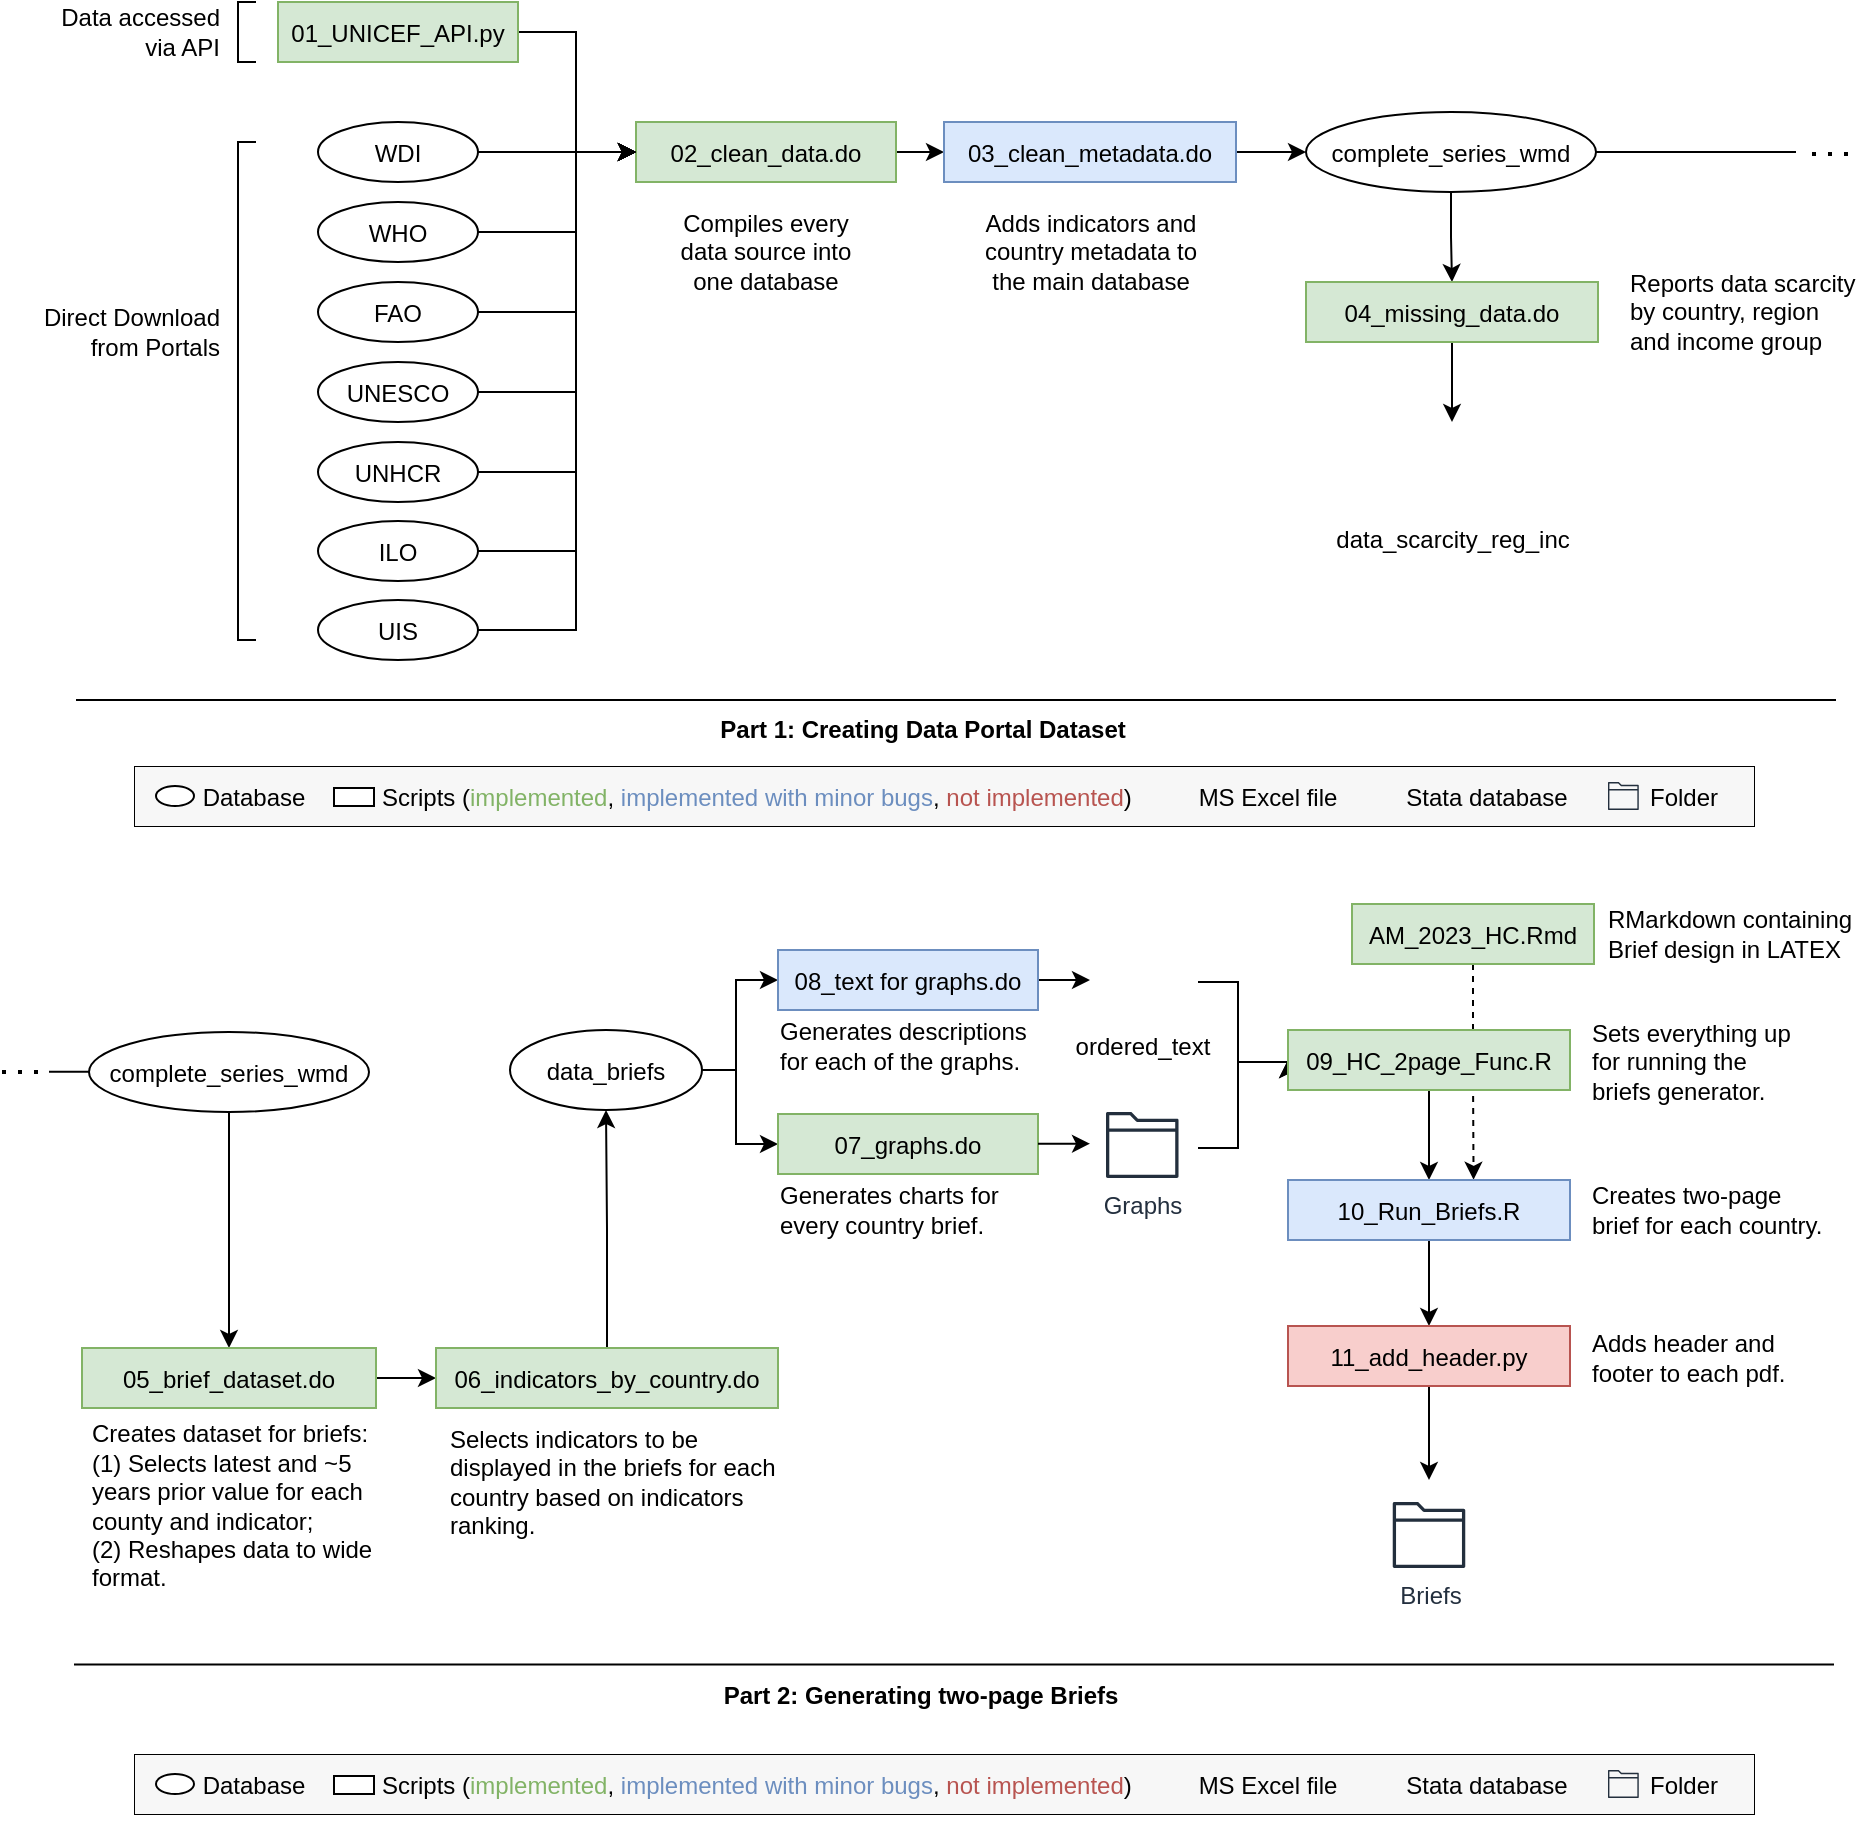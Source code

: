 <mxfile version="21.5.0" type="device">
  <diagram name="Página-1" id="nF6iOulG578xqtXxONi5">
    <mxGraphModel dx="2226" dy="745" grid="1" gridSize="10" guides="1" tooltips="1" connect="1" arrows="1" fold="1" page="1" pageScale="1" pageWidth="827" pageHeight="1169" math="0" shadow="0">
      <root>
        <mxCell id="0" />
        <mxCell id="1" parent="0" />
        <mxCell id="fUDfj7uWCVOUMnSfH1Hj-198" style="edgeStyle=orthogonalEdgeStyle;rounded=0;orthogonalLoop=1;jettySize=auto;html=1;entryX=0.658;entryY=-0.004;entryDx=0;entryDy=0;dashed=1;entryPerimeter=0;" parent="1" source="fUDfj7uWCVOUMnSfH1Hj-196" target="fUDfj7uWCVOUMnSfH1Hj-132" edge="1">
          <mxGeometry relative="1" as="geometry" />
        </mxCell>
        <mxCell id="fUDfj7uWCVOUMnSfH1Hj-30" style="edgeStyle=orthogonalEdgeStyle;rounded=0;orthogonalLoop=1;jettySize=auto;html=1;entryX=0;entryY=0.5;entryDx=0;entryDy=0;" parent="1" source="fUDfj7uWCVOUMnSfH1Hj-2" target="fUDfj7uWCVOUMnSfH1Hj-4" edge="1">
          <mxGeometry relative="1" as="geometry" />
        </mxCell>
        <mxCell id="fUDfj7uWCVOUMnSfH1Hj-2" value="WDI" style="ellipse;" parent="1" vertex="1">
          <mxGeometry x="101" y="341" width="80" height="30" as="geometry" />
        </mxCell>
        <mxCell id="fUDfj7uWCVOUMnSfH1Hj-35" value="" style="edgeStyle=orthogonalEdgeStyle;rounded=0;orthogonalLoop=1;jettySize=auto;html=1;" parent="1" source="fUDfj7uWCVOUMnSfH1Hj-4" edge="1">
          <mxGeometry relative="1" as="geometry">
            <mxPoint x="414" y="356.0" as="targetPoint" />
          </mxGeometry>
        </mxCell>
        <mxCell id="fUDfj7uWCVOUMnSfH1Hj-4" value="02_clean_data.do" style="fillColor=#d5e8d4;strokeColor=#82b366;" parent="1" vertex="1">
          <mxGeometry x="260" y="341" width="130" height="30" as="geometry" />
        </mxCell>
        <mxCell id="fUDfj7uWCVOUMnSfH1Hj-9" value="" style="curved=1;noEdgeStyle=1;orthogonal=1;" parent="1" edge="1">
          <mxGeometry relative="1" as="geometry">
            <mxPoint x="540" y="385.0" as="sourcePoint" />
            <Array as="points">
              <mxPoint x="552" y="385" />
              <mxPoint x="628" y="385" />
            </Array>
          </mxGeometry>
        </mxCell>
        <mxCell id="fUDfj7uWCVOUMnSfH1Hj-11" value="" style="curved=1;noEdgeStyle=1;orthogonal=1;" parent="1" edge="1">
          <mxGeometry relative="1" as="geometry">
            <mxPoint x="720" y="385.0" as="sourcePoint" />
            <Array as="points">
              <mxPoint x="732" y="385" />
              <mxPoint x="808" y="385" />
            </Array>
          </mxGeometry>
        </mxCell>
        <mxCell id="fUDfj7uWCVOUMnSfH1Hj-19" style="edgeStyle=orthogonalEdgeStyle;rounded=0;orthogonalLoop=1;jettySize=auto;html=1;entryX=0;entryY=0.5;entryDx=0;entryDy=0;" parent="1" source="fUDfj7uWCVOUMnSfH1Hj-12" target="fUDfj7uWCVOUMnSfH1Hj-4" edge="1">
          <mxGeometry relative="1" as="geometry">
            <Array as="points">
              <mxPoint x="230" y="296" />
              <mxPoint x="230" y="356" />
            </Array>
          </mxGeometry>
        </mxCell>
        <mxCell id="fUDfj7uWCVOUMnSfH1Hj-12" value="01_UNICEF_API.py" style="fillColor=#d5e8d4;strokeColor=#82b366;" parent="1" vertex="1">
          <mxGeometry x="81" y="281" width="120" height="30" as="geometry" />
        </mxCell>
        <mxCell id="fUDfj7uWCVOUMnSfH1Hj-20" style="edgeStyle=orthogonalEdgeStyle;rounded=0;orthogonalLoop=1;jettySize=auto;html=1;entryX=0;entryY=0.5;entryDx=0;entryDy=0;" parent="1" source="fUDfj7uWCVOUMnSfH1Hj-13" target="fUDfj7uWCVOUMnSfH1Hj-4" edge="1">
          <mxGeometry relative="1" as="geometry">
            <Array as="points">
              <mxPoint x="230" y="396" />
              <mxPoint x="230" y="356" />
            </Array>
          </mxGeometry>
        </mxCell>
        <mxCell id="fUDfj7uWCVOUMnSfH1Hj-13" value="WHO" style="ellipse;" parent="1" vertex="1">
          <mxGeometry x="101" y="381" width="80" height="30" as="geometry" />
        </mxCell>
        <mxCell id="fUDfj7uWCVOUMnSfH1Hj-21" style="edgeStyle=orthogonalEdgeStyle;rounded=0;orthogonalLoop=1;jettySize=auto;html=1;entryX=0;entryY=0.5;entryDx=0;entryDy=0;" parent="1" source="fUDfj7uWCVOUMnSfH1Hj-14" target="fUDfj7uWCVOUMnSfH1Hj-4" edge="1">
          <mxGeometry relative="1" as="geometry">
            <Array as="points">
              <mxPoint x="230" y="436" />
              <mxPoint x="230" y="356" />
            </Array>
          </mxGeometry>
        </mxCell>
        <mxCell id="fUDfj7uWCVOUMnSfH1Hj-14" value="FAO" style="ellipse;" parent="1" vertex="1">
          <mxGeometry x="101" y="421" width="80" height="30" as="geometry" />
        </mxCell>
        <mxCell id="fUDfj7uWCVOUMnSfH1Hj-22" style="edgeStyle=orthogonalEdgeStyle;rounded=0;orthogonalLoop=1;jettySize=auto;html=1;entryX=0;entryY=0.5;entryDx=0;entryDy=0;" parent="1" source="fUDfj7uWCVOUMnSfH1Hj-15" target="fUDfj7uWCVOUMnSfH1Hj-4" edge="1">
          <mxGeometry relative="1" as="geometry">
            <Array as="points">
              <mxPoint x="230" y="476" />
              <mxPoint x="230" y="356" />
            </Array>
          </mxGeometry>
        </mxCell>
        <mxCell id="fUDfj7uWCVOUMnSfH1Hj-15" value="UNESCO" style="ellipse;" parent="1" vertex="1">
          <mxGeometry x="101" y="461" width="80" height="30" as="geometry" />
        </mxCell>
        <mxCell id="fUDfj7uWCVOUMnSfH1Hj-24" style="edgeStyle=orthogonalEdgeStyle;rounded=0;orthogonalLoop=1;jettySize=auto;html=1;entryX=0;entryY=0.5;entryDx=0;entryDy=0;" parent="1" source="fUDfj7uWCVOUMnSfH1Hj-17" target="fUDfj7uWCVOUMnSfH1Hj-4" edge="1">
          <mxGeometry relative="1" as="geometry">
            <Array as="points">
              <mxPoint x="230" y="516" />
              <mxPoint x="230" y="356" />
            </Array>
          </mxGeometry>
        </mxCell>
        <mxCell id="fUDfj7uWCVOUMnSfH1Hj-17" value="UNHCR" style="ellipse;" parent="1" vertex="1">
          <mxGeometry x="101" y="501" width="80" height="30" as="geometry" />
        </mxCell>
        <mxCell id="fUDfj7uWCVOUMnSfH1Hj-23" style="edgeStyle=orthogonalEdgeStyle;rounded=0;orthogonalLoop=1;jettySize=auto;html=1;entryX=0;entryY=0.5;entryDx=0;entryDy=0;" parent="1" source="fUDfj7uWCVOUMnSfH1Hj-18" target="fUDfj7uWCVOUMnSfH1Hj-4" edge="1">
          <mxGeometry relative="1" as="geometry">
            <Array as="points">
              <mxPoint x="230" y="556" />
              <mxPoint x="230" y="356" />
            </Array>
          </mxGeometry>
        </mxCell>
        <mxCell id="fUDfj7uWCVOUMnSfH1Hj-18" value="ILO" style="ellipse;" parent="1" vertex="1">
          <mxGeometry x="101" y="540.5" width="80" height="30" as="geometry" />
        </mxCell>
        <mxCell id="fUDfj7uWCVOUMnSfH1Hj-25" style="edgeStyle=orthogonalEdgeStyle;rounded=0;orthogonalLoop=1;jettySize=auto;html=1;exitX=0.5;exitY=1;exitDx=0;exitDy=0;" parent="1" source="fUDfj7uWCVOUMnSfH1Hj-12" target="fUDfj7uWCVOUMnSfH1Hj-12" edge="1">
          <mxGeometry relative="1" as="geometry" />
        </mxCell>
        <mxCell id="fUDfj7uWCVOUMnSfH1Hj-26" value="" style="strokeWidth=1;html=1;shape=mxgraph.flowchart.annotation_1;align=left;pointerEvents=1;" parent="1" vertex="1">
          <mxGeometry x="61" y="351" width="9" height="249" as="geometry" />
        </mxCell>
        <mxCell id="fUDfj7uWCVOUMnSfH1Hj-27" value="" style="strokeWidth=1;html=1;shape=mxgraph.flowchart.annotation_1;align=left;pointerEvents=1;" parent="1" vertex="1">
          <mxGeometry x="61" y="281" width="9" height="30" as="geometry" />
        </mxCell>
        <mxCell id="fUDfj7uWCVOUMnSfH1Hj-28" value="Data accessed via API" style="text;html=1;strokeColor=none;fillColor=none;align=right;verticalAlign=middle;whiteSpace=wrap;rounded=0;" parent="1" vertex="1">
          <mxGeometry x="-40" y="281" width="94" height="30" as="geometry" />
        </mxCell>
        <mxCell id="fUDfj7uWCVOUMnSfH1Hj-29" value="Direct Download from Portals" style="text;html=1;strokeColor=none;fillColor=none;align=right;verticalAlign=middle;whiteSpace=wrap;rounded=0;" parent="1" vertex="1">
          <mxGeometry x="-46" y="431" width="100" height="30" as="geometry" />
        </mxCell>
        <mxCell id="fUDfj7uWCVOUMnSfH1Hj-31" value="Compiles every data source into one database" style="text;html=1;strokeColor=none;fillColor=none;align=center;verticalAlign=middle;whiteSpace=wrap;rounded=0;" parent="1" vertex="1">
          <mxGeometry x="275" y="391" width="100" height="30" as="geometry" />
        </mxCell>
        <mxCell id="fUDfj7uWCVOUMnSfH1Hj-39" value="" style="edgeStyle=orthogonalEdgeStyle;rounded=0;orthogonalLoop=1;jettySize=auto;html=1;" parent="1" source="fUDfj7uWCVOUMnSfH1Hj-36" target="fUDfj7uWCVOUMnSfH1Hj-38" edge="1">
          <mxGeometry relative="1" as="geometry" />
        </mxCell>
        <mxCell id="fUDfj7uWCVOUMnSfH1Hj-36" value="03_clean_metadata.do" style="fillColor=#dae8fc;strokeColor=#6C8EBF;" parent="1" vertex="1">
          <mxGeometry x="414" y="341" width="146" height="30" as="geometry" />
        </mxCell>
        <mxCell id="fUDfj7uWCVOUMnSfH1Hj-37" value="Adds indicators and country metadata to the main database" style="text;html=1;strokeColor=none;fillColor=none;align=center;verticalAlign=middle;whiteSpace=wrap;rounded=0;" parent="1" vertex="1">
          <mxGeometry x="430.5" y="391" width="113" height="30" as="geometry" />
        </mxCell>
        <mxCell id="fUDfj7uWCVOUMnSfH1Hj-51" value="" style="edgeStyle=orthogonalEdgeStyle;rounded=0;orthogonalLoop=1;jettySize=auto;html=1;" parent="1" source="fUDfj7uWCVOUMnSfH1Hj-38" target="fUDfj7uWCVOUMnSfH1Hj-41" edge="1">
          <mxGeometry relative="1" as="geometry" />
        </mxCell>
        <mxCell id="fUDfj7uWCVOUMnSfH1Hj-38" value="complete_series_wmd" style="ellipse;" parent="1" vertex="1">
          <mxGeometry x="595" y="336" width="145" height="40" as="geometry" />
        </mxCell>
        <mxCell id="fUDfj7uWCVOUMnSfH1Hj-40" value="" style="endArrow=none;html=1;rounded=0;" parent="1" edge="1">
          <mxGeometry width="50" height="50" relative="1" as="geometry">
            <mxPoint x="-20" y="630" as="sourcePoint" />
            <mxPoint x="860" y="630" as="targetPoint" />
          </mxGeometry>
        </mxCell>
        <mxCell id="fUDfj7uWCVOUMnSfH1Hj-52" style="edgeStyle=orthogonalEdgeStyle;rounded=0;orthogonalLoop=1;jettySize=auto;html=1;" parent="1" source="fUDfj7uWCVOUMnSfH1Hj-41" edge="1">
          <mxGeometry relative="1" as="geometry">
            <mxPoint x="668" y="491" as="targetPoint" />
          </mxGeometry>
        </mxCell>
        <mxCell id="fUDfj7uWCVOUMnSfH1Hj-41" value="04_missing_data.do" style="fillColor=#d5e8d4;strokeColor=#82b366;" parent="1" vertex="1">
          <mxGeometry x="595" y="421" width="146" height="30" as="geometry" />
        </mxCell>
        <mxCell id="fUDfj7uWCVOUMnSfH1Hj-44" value="Reports data scarcity by country, region and income group" style="text;html=1;strokeColor=none;fillColor=none;align=left;verticalAlign=middle;whiteSpace=wrap;rounded=0;" parent="1" vertex="1">
          <mxGeometry x="755" y="421" width="115" height="30" as="geometry" />
        </mxCell>
        <mxCell id="fUDfj7uWCVOUMnSfH1Hj-45" value="data_scarcity_reg_inc" style="shape=image;html=1;verticalAlign=top;verticalLabelPosition=bottom;labelBackgroundColor=#ffffff;imageAspect=0;aspect=fixed;image=https://cdn3.iconfinder.com/data/icons/document-icons-2/30/647702-excel-128.png" parent="1" vertex="1">
          <mxGeometry x="648" y="496" width="40" height="40" as="geometry" />
        </mxCell>
        <mxCell id="fUDfj7uWCVOUMnSfH1Hj-49" value="&lt;b&gt;Part 1: Creating Data Portal Dataset&lt;/b&gt;" style="text;html=1;align=center;verticalAlign=middle;resizable=0;points=[];autosize=1;strokeColor=none;fillColor=none;" parent="1" vertex="1">
          <mxGeometry x="288" y="630" width="230" height="30" as="geometry" />
        </mxCell>
        <mxCell id="fUDfj7uWCVOUMnSfH1Hj-54" value="" style="endArrow=none;html=1;rounded=0;exitX=1;exitY=0.5;exitDx=0;exitDy=0;" parent="1" source="fUDfj7uWCVOUMnSfH1Hj-38" edge="1">
          <mxGeometry width="50" height="50" relative="1" as="geometry">
            <mxPoint x="790" y="361" as="sourcePoint" />
            <mxPoint x="840" y="356" as="targetPoint" />
          </mxGeometry>
        </mxCell>
        <mxCell id="fUDfj7uWCVOUMnSfH1Hj-55" value="" style="endArrow=none;dashed=1;html=1;dashPattern=1 3;strokeWidth=2;rounded=0;" parent="1" edge="1">
          <mxGeometry width="50" height="50" relative="1" as="geometry">
            <mxPoint x="848" y="357" as="sourcePoint" />
            <mxPoint x="868" y="357" as="targetPoint" />
          </mxGeometry>
        </mxCell>
        <mxCell id="fUDfj7uWCVOUMnSfH1Hj-94" value="" style="edgeStyle=orthogonalEdgeStyle;rounded=0;orthogonalLoop=1;jettySize=auto;html=1;" parent="1" source="fUDfj7uWCVOUMnSfH1Hj-80" target="fUDfj7uWCVOUMnSfH1Hj-93" edge="1">
          <mxGeometry relative="1" as="geometry" />
        </mxCell>
        <mxCell id="fUDfj7uWCVOUMnSfH1Hj-80" value="complete_series_wmd" style="ellipse;" parent="1" vertex="1">
          <mxGeometry x="-13.5" y="796" width="140" height="40" as="geometry" />
        </mxCell>
        <mxCell id="fUDfj7uWCVOUMnSfH1Hj-85" value="&lt;b&gt;Part 2: Generating two-page Briefs&lt;/b&gt;" style="text;html=1;align=center;verticalAlign=middle;resizable=0;points=[];autosize=1;strokeColor=none;fillColor=none;" parent="1" vertex="1">
          <mxGeometry x="292" y="1113" width="220" height="30" as="geometry" />
        </mxCell>
        <mxCell id="fUDfj7uWCVOUMnSfH1Hj-89" value="" style="endArrow=none;html=1;rounded=0;" parent="1" edge="1">
          <mxGeometry width="50" height="50" relative="1" as="geometry">
            <mxPoint x="-21" y="1112.31" as="sourcePoint" />
            <mxPoint x="859" y="1112.31" as="targetPoint" />
          </mxGeometry>
        </mxCell>
        <mxCell id="fUDfj7uWCVOUMnSfH1Hj-90" value="" style="endArrow=none;html=1;rounded=0;entryX=0;entryY=0.5;entryDx=0;entryDy=0;" parent="1" edge="1">
          <mxGeometry width="50" height="50" relative="1" as="geometry">
            <mxPoint x="-33.5" y="815.93" as="sourcePoint" />
            <mxPoint x="-13.5" y="815.93" as="targetPoint" />
          </mxGeometry>
        </mxCell>
        <mxCell id="fUDfj7uWCVOUMnSfH1Hj-92" value="" style="endArrow=none;dashed=1;html=1;dashPattern=1 3;strokeWidth=2;rounded=0;" parent="1" edge="1">
          <mxGeometry width="50" height="50" relative="1" as="geometry">
            <mxPoint x="-57" y="816" as="sourcePoint" />
            <mxPoint x="-37" y="816" as="targetPoint" />
          </mxGeometry>
        </mxCell>
        <mxCell id="fUDfj7uWCVOUMnSfH1Hj-100" value="" style="edgeStyle=orthogonalEdgeStyle;rounded=0;orthogonalLoop=1;jettySize=auto;html=1;" parent="1" source="fUDfj7uWCVOUMnSfH1Hj-93" target="fUDfj7uWCVOUMnSfH1Hj-99" edge="1">
          <mxGeometry relative="1" as="geometry" />
        </mxCell>
        <mxCell id="fUDfj7uWCVOUMnSfH1Hj-93" value="05_brief_dataset.do" style="fillColor=#d5e8d4;strokeColor=#82b366;" parent="1" vertex="1">
          <mxGeometry x="-17" y="954" width="147" height="30" as="geometry" />
        </mxCell>
        <mxCell id="fUDfj7uWCVOUMnSfH1Hj-95" value="&lt;div style=&quot;text-align: left;&quot;&gt;&lt;span style=&quot;background-color: initial;&quot;&gt;Creates dataset for briefs:&lt;/span&gt;&lt;/div&gt;&lt;div style=&quot;text-align: left;&quot;&gt;&lt;span style=&quot;background-color: initial;&quot;&gt;(1) Selects latest and ~5 years prior value for each county and indicator;&lt;/span&gt;&lt;/div&gt;&lt;div style=&quot;text-align: left;&quot;&gt;(2) Reshapes data to wide format.&lt;/div&gt;" style="text;html=1;strokeColor=none;fillColor=none;align=center;verticalAlign=middle;whiteSpace=wrap;rounded=0;" parent="1" vertex="1">
          <mxGeometry x="-13" y="1018" width="143" height="30" as="geometry" />
        </mxCell>
        <mxCell id="fUDfj7uWCVOUMnSfH1Hj-106" value="" style="edgeStyle=orthogonalEdgeStyle;rounded=0;orthogonalLoop=1;jettySize=auto;html=1;" parent="1" source="fUDfj7uWCVOUMnSfH1Hj-99" target="fUDfj7uWCVOUMnSfH1Hj-105" edge="1">
          <mxGeometry relative="1" as="geometry" />
        </mxCell>
        <mxCell id="fUDfj7uWCVOUMnSfH1Hj-99" value="06_indicators_by_country.do" style="fillColor=#d5e8d4;strokeColor=#82b366;" parent="1" vertex="1">
          <mxGeometry x="160" y="954" width="171" height="30" as="geometry" />
        </mxCell>
        <mxCell id="fUDfj7uWCVOUMnSfH1Hj-101" value="&lt;div style=&quot;text-align: left;&quot;&gt;&lt;span style=&quot;background-color: initial;&quot;&gt;Selects indicators to be displayed in the briefs for each country based on indicators ranking.&lt;/span&gt;&lt;/div&gt;" style="text;html=1;strokeColor=none;fillColor=none;align=center;verticalAlign=middle;whiteSpace=wrap;rounded=0;" parent="1" vertex="1">
          <mxGeometry x="165.75" y="1006" width="165.25" height="30" as="geometry" />
        </mxCell>
        <mxCell id="fUDfj7uWCVOUMnSfH1Hj-113" style="edgeStyle=orthogonalEdgeStyle;rounded=0;orthogonalLoop=1;jettySize=auto;html=1;entryX=0;entryY=0.5;entryDx=0;entryDy=0;" parent="1" source="fUDfj7uWCVOUMnSfH1Hj-105" target="fUDfj7uWCVOUMnSfH1Hj-111" edge="1">
          <mxGeometry relative="1" as="geometry">
            <Array as="points">
              <mxPoint x="310" y="815" />
              <mxPoint x="310" y="770" />
            </Array>
          </mxGeometry>
        </mxCell>
        <mxCell id="fUDfj7uWCVOUMnSfH1Hj-114" style="edgeStyle=orthogonalEdgeStyle;rounded=0;orthogonalLoop=1;jettySize=auto;html=1;entryX=0;entryY=0.5;entryDx=0;entryDy=0;" parent="1" source="fUDfj7uWCVOUMnSfH1Hj-105" target="fUDfj7uWCVOUMnSfH1Hj-102" edge="1">
          <mxGeometry relative="1" as="geometry">
            <Array as="points">
              <mxPoint x="310" y="815" />
              <mxPoint x="310" y="852" />
            </Array>
          </mxGeometry>
        </mxCell>
        <mxCell id="fUDfj7uWCVOUMnSfH1Hj-105" value="data_briefs" style="ellipse;" parent="1" vertex="1">
          <mxGeometry x="197" y="795" width="96" height="40" as="geometry" />
        </mxCell>
        <mxCell id="fUDfj7uWCVOUMnSfH1Hj-109" value="" style="group" parent="1" vertex="1" connectable="0">
          <mxGeometry x="331" y="837" width="262" height="240" as="geometry" />
        </mxCell>
        <mxCell id="fUDfj7uWCVOUMnSfH1Hj-102" value="07_graphs.do" style="fillColor=#d5e8d4;strokeColor=#82b366;" parent="fUDfj7uWCVOUMnSfH1Hj-109" vertex="1">
          <mxGeometry width="130" height="30" as="geometry" />
        </mxCell>
        <mxCell id="fUDfj7uWCVOUMnSfH1Hj-104" value="&lt;div style=&quot;text-align: left;&quot;&gt;&lt;span style=&quot;background-color: initial;&quot;&gt;Generates charts for every country brief.&lt;/span&gt;&lt;/div&gt;" style="text;html=1;strokeColor=none;fillColor=none;align=center;verticalAlign=middle;whiteSpace=wrap;rounded=0;" parent="fUDfj7uWCVOUMnSfH1Hj-109" vertex="1">
          <mxGeometry y="33" width="120" height="30" as="geometry" />
        </mxCell>
        <mxCell id="fUDfj7uWCVOUMnSfH1Hj-127" style="edgeStyle=orthogonalEdgeStyle;rounded=0;orthogonalLoop=1;jettySize=auto;html=1;" parent="fUDfj7uWCVOUMnSfH1Hj-109" edge="1">
          <mxGeometry relative="1" as="geometry">
            <mxPoint x="156" y="14.86" as="targetPoint" />
            <mxPoint x="130" y="14.86" as="sourcePoint" />
            <Array as="points">
              <mxPoint x="150" y="14.86" />
            </Array>
          </mxGeometry>
        </mxCell>
        <mxCell id="fUDfj7uWCVOUMnSfH1Hj-110" value="" style="group" parent="1" vertex="1" connectable="0">
          <mxGeometry x="331" y="755" width="130" height="63" as="geometry" />
        </mxCell>
        <mxCell id="fUDfj7uWCVOUMnSfH1Hj-120" style="edgeStyle=orthogonalEdgeStyle;rounded=0;orthogonalLoop=1;jettySize=auto;html=1;" parent="fUDfj7uWCVOUMnSfH1Hj-110" source="fUDfj7uWCVOUMnSfH1Hj-111" edge="1">
          <mxGeometry relative="1" as="geometry">
            <mxPoint x="156" y="15" as="targetPoint" />
            <Array as="points">
              <mxPoint x="150" y="15" />
            </Array>
          </mxGeometry>
        </mxCell>
        <mxCell id="fUDfj7uWCVOUMnSfH1Hj-111" value="08_text for graphs.do" style="fillColor=#dae8fc;strokeColor=#6c8ebf;" parent="fUDfj7uWCVOUMnSfH1Hj-110" vertex="1">
          <mxGeometry width="130" height="30" as="geometry" />
        </mxCell>
        <mxCell id="fUDfj7uWCVOUMnSfH1Hj-112" value="&lt;div style=&quot;text-align: left;&quot;&gt;&lt;span style=&quot;background-color: initial;&quot;&gt;Generates descriptions for each of the graphs.&lt;/span&gt;&lt;/div&gt;" style="text;html=1;strokeColor=none;fillColor=none;align=center;verticalAlign=middle;whiteSpace=wrap;rounded=0;" parent="fUDfj7uWCVOUMnSfH1Hj-110" vertex="1">
          <mxGeometry y="33" width="130" height="30" as="geometry" />
        </mxCell>
        <mxCell id="fUDfj7uWCVOUMnSfH1Hj-131" style="edgeStyle=orthogonalEdgeStyle;rounded=0;orthogonalLoop=1;jettySize=auto;html=1;entryX=0;entryY=0.5;entryDx=0;entryDy=0;" parent="1" target="fUDfj7uWCVOUMnSfH1Hj-129" edge="1">
          <mxGeometry relative="1" as="geometry">
            <mxPoint x="541" y="854" as="sourcePoint" />
            <Array as="points">
              <mxPoint x="561" y="854" />
              <mxPoint x="561" y="811" />
            </Array>
          </mxGeometry>
        </mxCell>
        <mxCell id="fUDfj7uWCVOUMnSfH1Hj-121" value="Graphs" style="sketch=0;outlineConnect=0;fontColor=#232F3E;gradientColor=none;fillColor=#232F3D;strokeColor=none;dashed=0;verticalLabelPosition=bottom;verticalAlign=top;align=center;html=1;fontSize=12;fontStyle=0;aspect=fixed;pointerEvents=1;shape=mxgraph.aws4.folder;" parent="1" vertex="1">
          <mxGeometry x="495" y="836" width="36.26" height="33" as="geometry" />
        </mxCell>
        <mxCell id="fUDfj7uWCVOUMnSfH1Hj-130" style="edgeStyle=orthogonalEdgeStyle;rounded=0;orthogonalLoop=1;jettySize=auto;html=1;entryX=0;entryY=0.5;entryDx=0;entryDy=0;" parent="1" target="fUDfj7uWCVOUMnSfH1Hj-129" edge="1">
          <mxGeometry relative="1" as="geometry">
            <mxPoint x="541" y="771" as="sourcePoint" />
            <Array as="points">
              <mxPoint x="561" y="771" />
              <mxPoint x="561" y="811" />
            </Array>
          </mxGeometry>
        </mxCell>
        <mxCell id="fUDfj7uWCVOUMnSfH1Hj-122" value="ordered_text" style="shape=image;verticalLabelPosition=bottom;labelBackgroundColor=default;verticalAlign=top;aspect=fixed;imageAspect=0;image=https://cdn.icon-icons.com/icons2/2107/PNG/512/file_type_stata_icon_130148.png;" parent="1" vertex="1">
          <mxGeometry x="494" y="750.5" width="39" height="39" as="geometry" />
        </mxCell>
        <mxCell id="fUDfj7uWCVOUMnSfH1Hj-133" value="" style="edgeStyle=orthogonalEdgeStyle;rounded=0;orthogonalLoop=1;jettySize=auto;html=1;" parent="1" source="fUDfj7uWCVOUMnSfH1Hj-129" target="fUDfj7uWCVOUMnSfH1Hj-132" edge="1">
          <mxGeometry relative="1" as="geometry" />
        </mxCell>
        <mxCell id="fUDfj7uWCVOUMnSfH1Hj-129" value="09_HC_2page_Func.R" style="fillColor=#d5e8d4;strokeColor=#82b366;" parent="1" vertex="1">
          <mxGeometry x="586" y="795" width="141" height="30" as="geometry" />
        </mxCell>
        <mxCell id="fUDfj7uWCVOUMnSfH1Hj-135" value="" style="edgeStyle=orthogonalEdgeStyle;rounded=0;orthogonalLoop=1;jettySize=auto;html=1;" parent="1" source="fUDfj7uWCVOUMnSfH1Hj-132" target="fUDfj7uWCVOUMnSfH1Hj-134" edge="1">
          <mxGeometry relative="1" as="geometry" />
        </mxCell>
        <mxCell id="fUDfj7uWCVOUMnSfH1Hj-132" value="10_Run_Briefs.R" style="fillColor=#dae8fc;strokeColor=#6c8ebf;" parent="1" vertex="1">
          <mxGeometry x="586" y="870" width="141" height="30" as="geometry" />
        </mxCell>
        <mxCell id="fUDfj7uWCVOUMnSfH1Hj-194" style="edgeStyle=orthogonalEdgeStyle;rounded=0;orthogonalLoop=1;jettySize=auto;html=1;" parent="1" source="fUDfj7uWCVOUMnSfH1Hj-134" edge="1">
          <mxGeometry relative="1" as="geometry">
            <mxPoint x="656.5" y="1020" as="targetPoint" />
          </mxGeometry>
        </mxCell>
        <mxCell id="fUDfj7uWCVOUMnSfH1Hj-134" value="11_add_header.py" style="fillColor=#f8cecc;strokeColor=#b85450;" parent="1" vertex="1">
          <mxGeometry x="586" y="943" width="141" height="30" as="geometry" />
        </mxCell>
        <mxCell id="fUDfj7uWCVOUMnSfH1Hj-136" value="Briefs" style="sketch=0;outlineConnect=0;fontColor=#232F3E;gradientColor=none;fillColor=#232F3D;strokeColor=none;dashed=0;verticalLabelPosition=bottom;verticalAlign=top;align=center;html=1;fontSize=12;fontStyle=0;aspect=fixed;pointerEvents=1;shape=mxgraph.aws4.folder;" parent="1" vertex="1">
          <mxGeometry x="638.37" y="1031" width="36.26" height="33" as="geometry" />
        </mxCell>
        <mxCell id="fUDfj7uWCVOUMnSfH1Hj-141" value="&lt;div style=&quot;text-align: left;&quot;&gt;Sets everything up for running the briefs generator.&lt;/div&gt;" style="text;html=1;strokeColor=none;fillColor=none;align=center;verticalAlign=middle;whiteSpace=wrap;rounded=0;" parent="1" vertex="1">
          <mxGeometry x="737" y="796" width="109" height="30" as="geometry" />
        </mxCell>
        <mxCell id="fUDfj7uWCVOUMnSfH1Hj-142" value="&lt;div style=&quot;text-align: left;&quot;&gt;&lt;span style=&quot;background-color: initial;&quot;&gt;Creates two-page brief for each country.&lt;/span&gt;&lt;/div&gt;" style="text;html=1;strokeColor=none;fillColor=none;align=center;verticalAlign=middle;whiteSpace=wrap;rounded=0;" parent="1" vertex="1">
          <mxGeometry x="737" y="870" width="119" height="30" as="geometry" />
        </mxCell>
        <mxCell id="fUDfj7uWCVOUMnSfH1Hj-143" value="&lt;div style=&quot;text-align: left;&quot;&gt;&lt;span style=&quot;background-color: initial;&quot;&gt;Adds header and footer to each pdf.&lt;/span&gt;&lt;/div&gt;" style="text;html=1;strokeColor=none;fillColor=none;align=center;verticalAlign=middle;whiteSpace=wrap;rounded=0;" parent="1" vertex="1">
          <mxGeometry x="737" y="944" width="120" height="30" as="geometry" />
        </mxCell>
        <mxCell id="fUDfj7uWCVOUMnSfH1Hj-181" value="" style="group" parent="1" vertex="1" connectable="0">
          <mxGeometry x="9" y="663" width="810" height="31" as="geometry" />
        </mxCell>
        <mxCell id="fUDfj7uWCVOUMnSfH1Hj-180" value="" style="rounded=0;whiteSpace=wrap;html=1;fillColor=#F7F7F7;fontColor=#333333;strokeColor=#000000;strokeWidth=0.5;" parent="fUDfj7uWCVOUMnSfH1Hj-181" vertex="1">
          <mxGeometry width="810" height="30" as="geometry" />
        </mxCell>
        <mxCell id="fUDfj7uWCVOUMnSfH1Hj-144" value="" style="ellipse;" parent="fUDfj7uWCVOUMnSfH1Hj-181" vertex="1">
          <mxGeometry x="11" y="10" width="19" height="10" as="geometry" />
        </mxCell>
        <mxCell id="fUDfj7uWCVOUMnSfH1Hj-145" value="" style="" parent="fUDfj7uWCVOUMnSfH1Hj-181" vertex="1">
          <mxGeometry x="100" y="11" width="20" height="9" as="geometry" />
        </mxCell>
        <mxCell id="fUDfj7uWCVOUMnSfH1Hj-146" value="Database" style="text;html=1;strokeColor=none;fillColor=none;align=center;verticalAlign=middle;whiteSpace=wrap;rounded=0;" parent="fUDfj7uWCVOUMnSfH1Hj-181" vertex="1">
          <mxGeometry x="29.5" y="1" width="60" height="30" as="geometry" />
        </mxCell>
        <mxCell id="fUDfj7uWCVOUMnSfH1Hj-147" value="Scripts (&lt;font color=&quot;#82b366&quot;&gt;implemented&lt;/font&gt;,&lt;font color=&quot;#82b366&quot;&gt; &lt;/font&gt;&lt;font color=&quot;#6c8ebf&quot;&gt;implemented with minor bugs&lt;/font&gt;,&lt;font color=&quot;#82b366&quot;&gt; &lt;/font&gt;&lt;font color=&quot;#b85450&quot;&gt;not implemented&lt;/font&gt;)&amp;nbsp;" style="text;html=1;strokeColor=none;fillColor=none;align=left;verticalAlign=middle;whiteSpace=wrap;rounded=0;" parent="fUDfj7uWCVOUMnSfH1Hj-181" vertex="1">
          <mxGeometry x="122" y="1" width="404" height="30" as="geometry" />
        </mxCell>
        <mxCell id="fUDfj7uWCVOUMnSfH1Hj-149" value="" style="shape=image;html=1;verticalAlign=top;verticalLabelPosition=bottom;labelBackgroundColor=#ffffff;imageAspect=0;aspect=fixed;image=https://cdn3.iconfinder.com/data/icons/document-icons-2/30/647702-excel-128.png" parent="fUDfj7uWCVOUMnSfH1Hj-181" vertex="1">
          <mxGeometry x="513" y="7.5" width="15" height="15" as="geometry" />
        </mxCell>
        <mxCell id="fUDfj7uWCVOUMnSfH1Hj-150" value="MS Excel file" style="text;html=1;strokeColor=none;fillColor=none;align=center;verticalAlign=middle;whiteSpace=wrap;rounded=0;" parent="fUDfj7uWCVOUMnSfH1Hj-181" vertex="1">
          <mxGeometry x="527" y="1" width="80" height="30" as="geometry" />
        </mxCell>
        <mxCell id="fUDfj7uWCVOUMnSfH1Hj-151" value="" style="shape=image;verticalLabelPosition=bottom;labelBackgroundColor=default;verticalAlign=top;aspect=fixed;imageAspect=0;image=https://cdn.icon-icons.com/icons2/2107/PNG/512/file_type_stata_icon_130148.png;" parent="fUDfj7uWCVOUMnSfH1Hj-181" vertex="1">
          <mxGeometry x="618" y="7.5" width="15" height="15" as="geometry" />
        </mxCell>
        <mxCell id="fUDfj7uWCVOUMnSfH1Hj-152" value="Stata database" style="text;html=1;strokeColor=none;fillColor=none;align=center;verticalAlign=middle;whiteSpace=wrap;rounded=0;" parent="fUDfj7uWCVOUMnSfH1Hj-181" vertex="1">
          <mxGeometry x="629" y="1" width="95" height="30" as="geometry" />
        </mxCell>
        <mxCell id="fUDfj7uWCVOUMnSfH1Hj-153" value="" style="sketch=0;outlineConnect=0;fontColor=#232F3E;gradientColor=none;fillColor=#232F3D;strokeColor=none;dashed=0;verticalLabelPosition=bottom;verticalAlign=top;align=center;html=1;fontSize=12;fontStyle=0;aspect=fixed;pointerEvents=1;shape=mxgraph.aws4.folder;" parent="fUDfj7uWCVOUMnSfH1Hj-181" vertex="1">
          <mxGeometry x="737" y="8" width="15.38" height="14" as="geometry" />
        </mxCell>
        <mxCell id="fUDfj7uWCVOUMnSfH1Hj-154" value="Folder" style="text;html=1;strokeColor=none;fillColor=none;align=center;verticalAlign=middle;whiteSpace=wrap;rounded=0;" parent="fUDfj7uWCVOUMnSfH1Hj-181" vertex="1">
          <mxGeometry x="750.38" y="1" width="50.38" height="30" as="geometry" />
        </mxCell>
        <mxCell id="fUDfj7uWCVOUMnSfH1Hj-182" value="" style="group" parent="1" vertex="1" connectable="0">
          <mxGeometry x="9" y="1169" width="810" height="31" as="geometry" />
        </mxCell>
        <mxCell id="fUDfj7uWCVOUMnSfH1Hj-195" value="" style="group" parent="fUDfj7uWCVOUMnSfH1Hj-182" vertex="1" connectable="0">
          <mxGeometry y="-12" width="810" height="31" as="geometry" />
        </mxCell>
        <mxCell id="fUDfj7uWCVOUMnSfH1Hj-183" value="" style="rounded=0;whiteSpace=wrap;html=1;fillColor=#F7F7F7;fontColor=#333333;strokeColor=#000000;strokeWidth=0.5;" parent="fUDfj7uWCVOUMnSfH1Hj-195" vertex="1">
          <mxGeometry width="810" height="30" as="geometry" />
        </mxCell>
        <mxCell id="fUDfj7uWCVOUMnSfH1Hj-184" value="" style="ellipse;" parent="fUDfj7uWCVOUMnSfH1Hj-195" vertex="1">
          <mxGeometry x="11" y="10" width="19" height="10" as="geometry" />
        </mxCell>
        <mxCell id="fUDfj7uWCVOUMnSfH1Hj-185" value="" style="" parent="fUDfj7uWCVOUMnSfH1Hj-195" vertex="1">
          <mxGeometry x="100" y="11" width="20" height="9" as="geometry" />
        </mxCell>
        <mxCell id="fUDfj7uWCVOUMnSfH1Hj-186" value="Database" style="text;html=1;strokeColor=none;fillColor=none;align=center;verticalAlign=middle;whiteSpace=wrap;rounded=0;" parent="fUDfj7uWCVOUMnSfH1Hj-195" vertex="1">
          <mxGeometry x="29.5" y="1" width="60" height="30" as="geometry" />
        </mxCell>
        <mxCell id="fUDfj7uWCVOUMnSfH1Hj-187" value="Scripts (&lt;font color=&quot;#82b366&quot;&gt;implemented&lt;/font&gt;,&lt;font color=&quot;#82b366&quot;&gt; &lt;/font&gt;&lt;font color=&quot;#6c8ebf&quot;&gt;implemented with minor bugs&lt;/font&gt;,&lt;font color=&quot;#82b366&quot;&gt; &lt;/font&gt;&lt;font color=&quot;#b85450&quot;&gt;not implemented&lt;/font&gt;)&amp;nbsp;" style="text;html=1;strokeColor=none;fillColor=none;align=left;verticalAlign=middle;whiteSpace=wrap;rounded=0;" parent="fUDfj7uWCVOUMnSfH1Hj-195" vertex="1">
          <mxGeometry x="122" y="1" width="404" height="30" as="geometry" />
        </mxCell>
        <mxCell id="fUDfj7uWCVOUMnSfH1Hj-188" value="" style="shape=image;html=1;verticalAlign=top;verticalLabelPosition=bottom;labelBackgroundColor=#ffffff;imageAspect=0;aspect=fixed;image=https://cdn3.iconfinder.com/data/icons/document-icons-2/30/647702-excel-128.png" parent="fUDfj7uWCVOUMnSfH1Hj-195" vertex="1">
          <mxGeometry x="513" y="7.5" width="15" height="15" as="geometry" />
        </mxCell>
        <mxCell id="fUDfj7uWCVOUMnSfH1Hj-189" value="MS Excel file" style="text;html=1;strokeColor=none;fillColor=none;align=center;verticalAlign=middle;whiteSpace=wrap;rounded=0;" parent="fUDfj7uWCVOUMnSfH1Hj-195" vertex="1">
          <mxGeometry x="527" y="1" width="80" height="30" as="geometry" />
        </mxCell>
        <mxCell id="fUDfj7uWCVOUMnSfH1Hj-190" value="" style="shape=image;verticalLabelPosition=bottom;labelBackgroundColor=default;verticalAlign=top;aspect=fixed;imageAspect=0;image=https://cdn.icon-icons.com/icons2/2107/PNG/512/file_type_stata_icon_130148.png;" parent="fUDfj7uWCVOUMnSfH1Hj-195" vertex="1">
          <mxGeometry x="618" y="7.5" width="15" height="15" as="geometry" />
        </mxCell>
        <mxCell id="fUDfj7uWCVOUMnSfH1Hj-191" value="Stata database" style="text;html=1;strokeColor=none;fillColor=none;align=center;verticalAlign=middle;whiteSpace=wrap;rounded=0;" parent="fUDfj7uWCVOUMnSfH1Hj-195" vertex="1">
          <mxGeometry x="629" y="1" width="95" height="30" as="geometry" />
        </mxCell>
        <mxCell id="fUDfj7uWCVOUMnSfH1Hj-192" value="" style="sketch=0;outlineConnect=0;fontColor=#232F3E;gradientColor=none;fillColor=#232F3D;strokeColor=none;dashed=0;verticalLabelPosition=bottom;verticalAlign=top;align=center;html=1;fontSize=12;fontStyle=0;aspect=fixed;pointerEvents=1;shape=mxgraph.aws4.folder;" parent="fUDfj7uWCVOUMnSfH1Hj-195" vertex="1">
          <mxGeometry x="737" y="8" width="15.38" height="14" as="geometry" />
        </mxCell>
        <mxCell id="fUDfj7uWCVOUMnSfH1Hj-193" value="Folder" style="text;html=1;strokeColor=none;fillColor=none;align=center;verticalAlign=middle;whiteSpace=wrap;rounded=0;" parent="fUDfj7uWCVOUMnSfH1Hj-195" vertex="1">
          <mxGeometry x="750.38" y="1" width="50.38" height="30" as="geometry" />
        </mxCell>
        <mxCell id="fUDfj7uWCVOUMnSfH1Hj-196" value="AM_2023_HC.Rmd" style="fillColor=#d5e8d4;strokeColor=#82b366;" parent="1" vertex="1">
          <mxGeometry x="618" y="732" width="121" height="30" as="geometry" />
        </mxCell>
        <mxCell id="fUDfj7uWCVOUMnSfH1Hj-197" value="&lt;div style=&quot;text-align: left;&quot;&gt;RMarkdown containing Brief design in LATEX&lt;/div&gt;" style="text;html=1;strokeColor=none;fillColor=none;align=center;verticalAlign=middle;whiteSpace=wrap;rounded=0;" parent="1" vertex="1">
          <mxGeometry x="745" y="732" width="130" height="30" as="geometry" />
        </mxCell>
        <mxCell id="fUDfj7uWCVOUMnSfH1Hj-201" style="edgeStyle=orthogonalEdgeStyle;rounded=0;orthogonalLoop=1;jettySize=auto;html=1;entryX=0;entryY=0.5;entryDx=0;entryDy=0;" parent="1" source="fUDfj7uWCVOUMnSfH1Hj-200" target="fUDfj7uWCVOUMnSfH1Hj-4" edge="1">
          <mxGeometry relative="1" as="geometry">
            <Array as="points">
              <mxPoint x="230" y="595" />
              <mxPoint x="230" y="356" />
            </Array>
          </mxGeometry>
        </mxCell>
        <mxCell id="fUDfj7uWCVOUMnSfH1Hj-200" value="UIS" style="ellipse;" parent="1" vertex="1">
          <mxGeometry x="101" y="580" width="80" height="30" as="geometry" />
        </mxCell>
      </root>
    </mxGraphModel>
  </diagram>
</mxfile>

